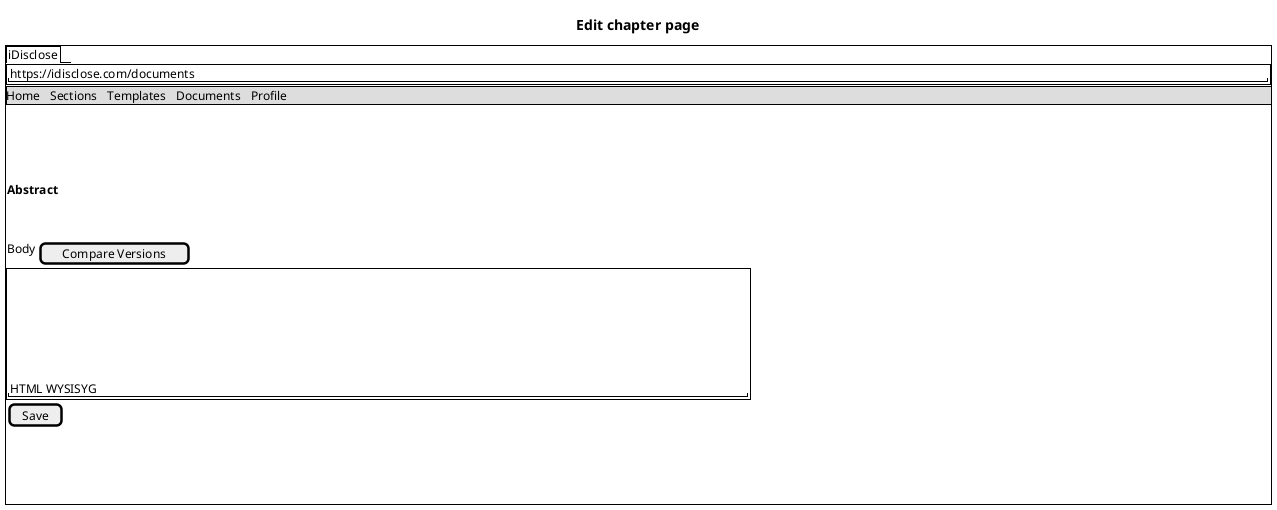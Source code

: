 @startsalt
title Edit chapter page
{+
{/ iDisclose }
{+
  "https://idisclose.com/documents                                                                                                                              "
}
{* Home | Sections | Templates | Documents | Profile }
{
  .
  .
  .
  .
}
{
  <b>Abstract
}
{
  .
  .
}
{
  Body | [ Compare Versions ]
}
{+
  .
  .
  .
  .
  .
  .
  "HTML WYSISYG                                                                                "
}
{
  [ Save ]
}
{
  .
  .
  .
  .
}
}
@endsalt
